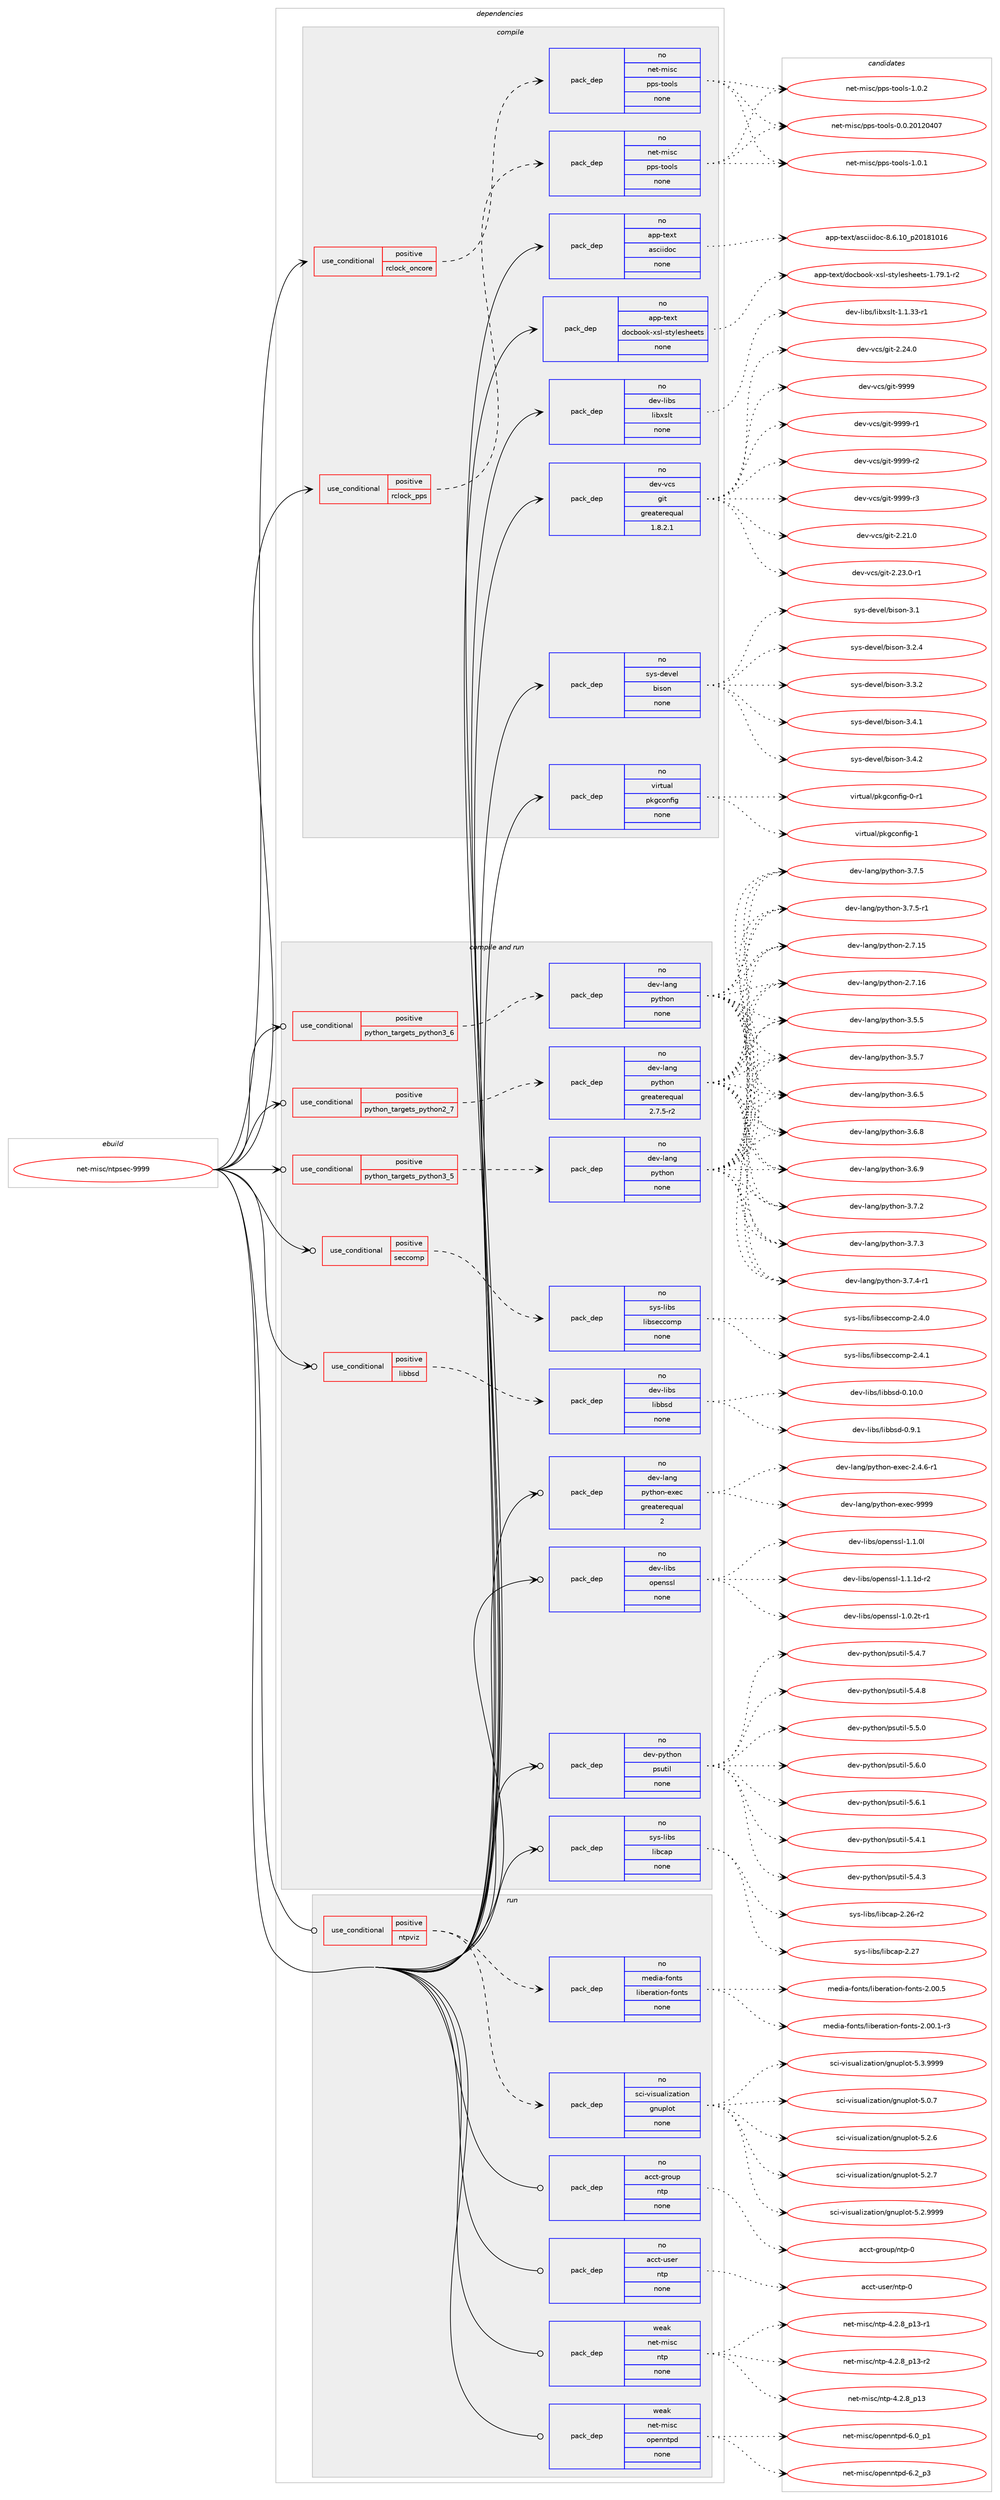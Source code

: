 digraph prolog {

# *************
# Graph options
# *************

newrank=true;
concentrate=true;
compound=true;
graph [rankdir=LR,fontname=Helvetica,fontsize=10,ranksep=1.5];#, ranksep=2.5, nodesep=0.2];
edge  [arrowhead=vee];
node  [fontname=Helvetica,fontsize=10];

# **********
# The ebuild
# **********

subgraph cluster_leftcol {
color=gray;
rank=same;
label=<<i>ebuild</i>>;
id [label="net-misc/ntpsec-9999", color=red, width=4, href="../net-misc/ntpsec-9999.svg"];
}

# ****************
# The dependencies
# ****************

subgraph cluster_midcol {
color=gray;
label=<<i>dependencies</i>>;
subgraph cluster_compile {
fillcolor="#eeeeee";
style=filled;
label=<<i>compile</i>>;
subgraph cond203684 {
dependency835239 [label=<<TABLE BORDER="0" CELLBORDER="1" CELLSPACING="0" CELLPADDING="4"><TR><TD ROWSPAN="3" CELLPADDING="10">use_conditional</TD></TR><TR><TD>positive</TD></TR><TR><TD>rclock_oncore</TD></TR></TABLE>>, shape=none, color=red];
subgraph pack616891 {
dependency835240 [label=<<TABLE BORDER="0" CELLBORDER="1" CELLSPACING="0" CELLPADDING="4" WIDTH="220"><TR><TD ROWSPAN="6" CELLPADDING="30">pack_dep</TD></TR><TR><TD WIDTH="110">no</TD></TR><TR><TD>net-misc</TD></TR><TR><TD>pps-tools</TD></TR><TR><TD>none</TD></TR><TR><TD></TD></TR></TABLE>>, shape=none, color=blue];
}
dependency835239:e -> dependency835240:w [weight=20,style="dashed",arrowhead="vee"];
}
id:e -> dependency835239:w [weight=20,style="solid",arrowhead="vee"];
subgraph cond203685 {
dependency835241 [label=<<TABLE BORDER="0" CELLBORDER="1" CELLSPACING="0" CELLPADDING="4"><TR><TD ROWSPAN="3" CELLPADDING="10">use_conditional</TD></TR><TR><TD>positive</TD></TR><TR><TD>rclock_pps</TD></TR></TABLE>>, shape=none, color=red];
subgraph pack616892 {
dependency835242 [label=<<TABLE BORDER="0" CELLBORDER="1" CELLSPACING="0" CELLPADDING="4" WIDTH="220"><TR><TD ROWSPAN="6" CELLPADDING="30">pack_dep</TD></TR><TR><TD WIDTH="110">no</TD></TR><TR><TD>net-misc</TD></TR><TR><TD>pps-tools</TD></TR><TR><TD>none</TD></TR><TR><TD></TD></TR></TABLE>>, shape=none, color=blue];
}
dependency835241:e -> dependency835242:w [weight=20,style="dashed",arrowhead="vee"];
}
id:e -> dependency835241:w [weight=20,style="solid",arrowhead="vee"];
subgraph pack616893 {
dependency835243 [label=<<TABLE BORDER="0" CELLBORDER="1" CELLSPACING="0" CELLPADDING="4" WIDTH="220"><TR><TD ROWSPAN="6" CELLPADDING="30">pack_dep</TD></TR><TR><TD WIDTH="110">no</TD></TR><TR><TD>app-text</TD></TR><TR><TD>asciidoc</TD></TR><TR><TD>none</TD></TR><TR><TD></TD></TR></TABLE>>, shape=none, color=blue];
}
id:e -> dependency835243:w [weight=20,style="solid",arrowhead="vee"];
subgraph pack616894 {
dependency835244 [label=<<TABLE BORDER="0" CELLBORDER="1" CELLSPACING="0" CELLPADDING="4" WIDTH="220"><TR><TD ROWSPAN="6" CELLPADDING="30">pack_dep</TD></TR><TR><TD WIDTH="110">no</TD></TR><TR><TD>app-text</TD></TR><TR><TD>docbook-xsl-stylesheets</TD></TR><TR><TD>none</TD></TR><TR><TD></TD></TR></TABLE>>, shape=none, color=blue];
}
id:e -> dependency835244:w [weight=20,style="solid",arrowhead="vee"];
subgraph pack616895 {
dependency835245 [label=<<TABLE BORDER="0" CELLBORDER="1" CELLSPACING="0" CELLPADDING="4" WIDTH="220"><TR><TD ROWSPAN="6" CELLPADDING="30">pack_dep</TD></TR><TR><TD WIDTH="110">no</TD></TR><TR><TD>dev-libs</TD></TR><TR><TD>libxslt</TD></TR><TR><TD>none</TD></TR><TR><TD></TD></TR></TABLE>>, shape=none, color=blue];
}
id:e -> dependency835245:w [weight=20,style="solid",arrowhead="vee"];
subgraph pack616896 {
dependency835246 [label=<<TABLE BORDER="0" CELLBORDER="1" CELLSPACING="0" CELLPADDING="4" WIDTH="220"><TR><TD ROWSPAN="6" CELLPADDING="30">pack_dep</TD></TR><TR><TD WIDTH="110">no</TD></TR><TR><TD>dev-vcs</TD></TR><TR><TD>git</TD></TR><TR><TD>greaterequal</TD></TR><TR><TD>1.8.2.1</TD></TR></TABLE>>, shape=none, color=blue];
}
id:e -> dependency835246:w [weight=20,style="solid",arrowhead="vee"];
subgraph pack616897 {
dependency835247 [label=<<TABLE BORDER="0" CELLBORDER="1" CELLSPACING="0" CELLPADDING="4" WIDTH="220"><TR><TD ROWSPAN="6" CELLPADDING="30">pack_dep</TD></TR><TR><TD WIDTH="110">no</TD></TR><TR><TD>sys-devel</TD></TR><TR><TD>bison</TD></TR><TR><TD>none</TD></TR><TR><TD></TD></TR></TABLE>>, shape=none, color=blue];
}
id:e -> dependency835247:w [weight=20,style="solid",arrowhead="vee"];
subgraph pack616898 {
dependency835248 [label=<<TABLE BORDER="0" CELLBORDER="1" CELLSPACING="0" CELLPADDING="4" WIDTH="220"><TR><TD ROWSPAN="6" CELLPADDING="30">pack_dep</TD></TR><TR><TD WIDTH="110">no</TD></TR><TR><TD>virtual</TD></TR><TR><TD>pkgconfig</TD></TR><TR><TD>none</TD></TR><TR><TD></TD></TR></TABLE>>, shape=none, color=blue];
}
id:e -> dependency835248:w [weight=20,style="solid",arrowhead="vee"];
}
subgraph cluster_compileandrun {
fillcolor="#eeeeee";
style=filled;
label=<<i>compile and run</i>>;
subgraph cond203686 {
dependency835249 [label=<<TABLE BORDER="0" CELLBORDER="1" CELLSPACING="0" CELLPADDING="4"><TR><TD ROWSPAN="3" CELLPADDING="10">use_conditional</TD></TR><TR><TD>positive</TD></TR><TR><TD>libbsd</TD></TR></TABLE>>, shape=none, color=red];
subgraph pack616899 {
dependency835250 [label=<<TABLE BORDER="0" CELLBORDER="1" CELLSPACING="0" CELLPADDING="4" WIDTH="220"><TR><TD ROWSPAN="6" CELLPADDING="30">pack_dep</TD></TR><TR><TD WIDTH="110">no</TD></TR><TR><TD>dev-libs</TD></TR><TR><TD>libbsd</TD></TR><TR><TD>none</TD></TR><TR><TD></TD></TR></TABLE>>, shape=none, color=blue];
}
dependency835249:e -> dependency835250:w [weight=20,style="dashed",arrowhead="vee"];
}
id:e -> dependency835249:w [weight=20,style="solid",arrowhead="odotvee"];
subgraph cond203687 {
dependency835251 [label=<<TABLE BORDER="0" CELLBORDER="1" CELLSPACING="0" CELLPADDING="4"><TR><TD ROWSPAN="3" CELLPADDING="10">use_conditional</TD></TR><TR><TD>positive</TD></TR><TR><TD>python_targets_python2_7</TD></TR></TABLE>>, shape=none, color=red];
subgraph pack616900 {
dependency835252 [label=<<TABLE BORDER="0" CELLBORDER="1" CELLSPACING="0" CELLPADDING="4" WIDTH="220"><TR><TD ROWSPAN="6" CELLPADDING="30">pack_dep</TD></TR><TR><TD WIDTH="110">no</TD></TR><TR><TD>dev-lang</TD></TR><TR><TD>python</TD></TR><TR><TD>greaterequal</TD></TR><TR><TD>2.7.5-r2</TD></TR></TABLE>>, shape=none, color=blue];
}
dependency835251:e -> dependency835252:w [weight=20,style="dashed",arrowhead="vee"];
}
id:e -> dependency835251:w [weight=20,style="solid",arrowhead="odotvee"];
subgraph cond203688 {
dependency835253 [label=<<TABLE BORDER="0" CELLBORDER="1" CELLSPACING="0" CELLPADDING="4"><TR><TD ROWSPAN="3" CELLPADDING="10">use_conditional</TD></TR><TR><TD>positive</TD></TR><TR><TD>python_targets_python3_5</TD></TR></TABLE>>, shape=none, color=red];
subgraph pack616901 {
dependency835254 [label=<<TABLE BORDER="0" CELLBORDER="1" CELLSPACING="0" CELLPADDING="4" WIDTH="220"><TR><TD ROWSPAN="6" CELLPADDING="30">pack_dep</TD></TR><TR><TD WIDTH="110">no</TD></TR><TR><TD>dev-lang</TD></TR><TR><TD>python</TD></TR><TR><TD>none</TD></TR><TR><TD></TD></TR></TABLE>>, shape=none, color=blue];
}
dependency835253:e -> dependency835254:w [weight=20,style="dashed",arrowhead="vee"];
}
id:e -> dependency835253:w [weight=20,style="solid",arrowhead="odotvee"];
subgraph cond203689 {
dependency835255 [label=<<TABLE BORDER="0" CELLBORDER="1" CELLSPACING="0" CELLPADDING="4"><TR><TD ROWSPAN="3" CELLPADDING="10">use_conditional</TD></TR><TR><TD>positive</TD></TR><TR><TD>python_targets_python3_6</TD></TR></TABLE>>, shape=none, color=red];
subgraph pack616902 {
dependency835256 [label=<<TABLE BORDER="0" CELLBORDER="1" CELLSPACING="0" CELLPADDING="4" WIDTH="220"><TR><TD ROWSPAN="6" CELLPADDING="30">pack_dep</TD></TR><TR><TD WIDTH="110">no</TD></TR><TR><TD>dev-lang</TD></TR><TR><TD>python</TD></TR><TR><TD>none</TD></TR><TR><TD></TD></TR></TABLE>>, shape=none, color=blue];
}
dependency835255:e -> dependency835256:w [weight=20,style="dashed",arrowhead="vee"];
}
id:e -> dependency835255:w [weight=20,style="solid",arrowhead="odotvee"];
subgraph cond203690 {
dependency835257 [label=<<TABLE BORDER="0" CELLBORDER="1" CELLSPACING="0" CELLPADDING="4"><TR><TD ROWSPAN="3" CELLPADDING="10">use_conditional</TD></TR><TR><TD>positive</TD></TR><TR><TD>seccomp</TD></TR></TABLE>>, shape=none, color=red];
subgraph pack616903 {
dependency835258 [label=<<TABLE BORDER="0" CELLBORDER="1" CELLSPACING="0" CELLPADDING="4" WIDTH="220"><TR><TD ROWSPAN="6" CELLPADDING="30">pack_dep</TD></TR><TR><TD WIDTH="110">no</TD></TR><TR><TD>sys-libs</TD></TR><TR><TD>libseccomp</TD></TR><TR><TD>none</TD></TR><TR><TD></TD></TR></TABLE>>, shape=none, color=blue];
}
dependency835257:e -> dependency835258:w [weight=20,style="dashed",arrowhead="vee"];
}
id:e -> dependency835257:w [weight=20,style="solid",arrowhead="odotvee"];
subgraph pack616904 {
dependency835259 [label=<<TABLE BORDER="0" CELLBORDER="1" CELLSPACING="0" CELLPADDING="4" WIDTH="220"><TR><TD ROWSPAN="6" CELLPADDING="30">pack_dep</TD></TR><TR><TD WIDTH="110">no</TD></TR><TR><TD>dev-lang</TD></TR><TR><TD>python-exec</TD></TR><TR><TD>greaterequal</TD></TR><TR><TD>2</TD></TR></TABLE>>, shape=none, color=blue];
}
id:e -> dependency835259:w [weight=20,style="solid",arrowhead="odotvee"];
subgraph pack616905 {
dependency835260 [label=<<TABLE BORDER="0" CELLBORDER="1" CELLSPACING="0" CELLPADDING="4" WIDTH="220"><TR><TD ROWSPAN="6" CELLPADDING="30">pack_dep</TD></TR><TR><TD WIDTH="110">no</TD></TR><TR><TD>dev-libs</TD></TR><TR><TD>openssl</TD></TR><TR><TD>none</TD></TR><TR><TD></TD></TR></TABLE>>, shape=none, color=blue];
}
id:e -> dependency835260:w [weight=20,style="solid",arrowhead="odotvee"];
subgraph pack616906 {
dependency835261 [label=<<TABLE BORDER="0" CELLBORDER="1" CELLSPACING="0" CELLPADDING="4" WIDTH="220"><TR><TD ROWSPAN="6" CELLPADDING="30">pack_dep</TD></TR><TR><TD WIDTH="110">no</TD></TR><TR><TD>dev-python</TD></TR><TR><TD>psutil</TD></TR><TR><TD>none</TD></TR><TR><TD></TD></TR></TABLE>>, shape=none, color=blue];
}
id:e -> dependency835261:w [weight=20,style="solid",arrowhead="odotvee"];
subgraph pack616907 {
dependency835262 [label=<<TABLE BORDER="0" CELLBORDER="1" CELLSPACING="0" CELLPADDING="4" WIDTH="220"><TR><TD ROWSPAN="6" CELLPADDING="30">pack_dep</TD></TR><TR><TD WIDTH="110">no</TD></TR><TR><TD>sys-libs</TD></TR><TR><TD>libcap</TD></TR><TR><TD>none</TD></TR><TR><TD></TD></TR></TABLE>>, shape=none, color=blue];
}
id:e -> dependency835262:w [weight=20,style="solid",arrowhead="odotvee"];
}
subgraph cluster_run {
fillcolor="#eeeeee";
style=filled;
label=<<i>run</i>>;
subgraph cond203691 {
dependency835263 [label=<<TABLE BORDER="0" CELLBORDER="1" CELLSPACING="0" CELLPADDING="4"><TR><TD ROWSPAN="3" CELLPADDING="10">use_conditional</TD></TR><TR><TD>positive</TD></TR><TR><TD>ntpviz</TD></TR></TABLE>>, shape=none, color=red];
subgraph pack616908 {
dependency835264 [label=<<TABLE BORDER="0" CELLBORDER="1" CELLSPACING="0" CELLPADDING="4" WIDTH="220"><TR><TD ROWSPAN="6" CELLPADDING="30">pack_dep</TD></TR><TR><TD WIDTH="110">no</TD></TR><TR><TD>sci-visualization</TD></TR><TR><TD>gnuplot</TD></TR><TR><TD>none</TD></TR><TR><TD></TD></TR></TABLE>>, shape=none, color=blue];
}
dependency835263:e -> dependency835264:w [weight=20,style="dashed",arrowhead="vee"];
subgraph pack616909 {
dependency835265 [label=<<TABLE BORDER="0" CELLBORDER="1" CELLSPACING="0" CELLPADDING="4" WIDTH="220"><TR><TD ROWSPAN="6" CELLPADDING="30">pack_dep</TD></TR><TR><TD WIDTH="110">no</TD></TR><TR><TD>media-fonts</TD></TR><TR><TD>liberation-fonts</TD></TR><TR><TD>none</TD></TR><TR><TD></TD></TR></TABLE>>, shape=none, color=blue];
}
dependency835263:e -> dependency835265:w [weight=20,style="dashed",arrowhead="vee"];
}
id:e -> dependency835263:w [weight=20,style="solid",arrowhead="odot"];
subgraph pack616910 {
dependency835266 [label=<<TABLE BORDER="0" CELLBORDER="1" CELLSPACING="0" CELLPADDING="4" WIDTH="220"><TR><TD ROWSPAN="6" CELLPADDING="30">pack_dep</TD></TR><TR><TD WIDTH="110">no</TD></TR><TR><TD>acct-group</TD></TR><TR><TD>ntp</TD></TR><TR><TD>none</TD></TR><TR><TD></TD></TR></TABLE>>, shape=none, color=blue];
}
id:e -> dependency835266:w [weight=20,style="solid",arrowhead="odot"];
subgraph pack616911 {
dependency835267 [label=<<TABLE BORDER="0" CELLBORDER="1" CELLSPACING="0" CELLPADDING="4" WIDTH="220"><TR><TD ROWSPAN="6" CELLPADDING="30">pack_dep</TD></TR><TR><TD WIDTH="110">no</TD></TR><TR><TD>acct-user</TD></TR><TR><TD>ntp</TD></TR><TR><TD>none</TD></TR><TR><TD></TD></TR></TABLE>>, shape=none, color=blue];
}
id:e -> dependency835267:w [weight=20,style="solid",arrowhead="odot"];
subgraph pack616912 {
dependency835268 [label=<<TABLE BORDER="0" CELLBORDER="1" CELLSPACING="0" CELLPADDING="4" WIDTH="220"><TR><TD ROWSPAN="6" CELLPADDING="30">pack_dep</TD></TR><TR><TD WIDTH="110">weak</TD></TR><TR><TD>net-misc</TD></TR><TR><TD>ntp</TD></TR><TR><TD>none</TD></TR><TR><TD></TD></TR></TABLE>>, shape=none, color=blue];
}
id:e -> dependency835268:w [weight=20,style="solid",arrowhead="odot"];
subgraph pack616913 {
dependency835269 [label=<<TABLE BORDER="0" CELLBORDER="1" CELLSPACING="0" CELLPADDING="4" WIDTH="220"><TR><TD ROWSPAN="6" CELLPADDING="30">pack_dep</TD></TR><TR><TD WIDTH="110">weak</TD></TR><TR><TD>net-misc</TD></TR><TR><TD>openntpd</TD></TR><TR><TD>none</TD></TR><TR><TD></TD></TR></TABLE>>, shape=none, color=blue];
}
id:e -> dependency835269:w [weight=20,style="solid",arrowhead="odot"];
}
}

# **************
# The candidates
# **************

subgraph cluster_choices {
rank=same;
color=gray;
label=<<i>candidates</i>>;

subgraph choice616891 {
color=black;
nodesep=1;
choice1101011164510910511599471121121154511611111110811545484648465048495048524855 [label="net-misc/pps-tools-0.0.20120407", color=red, width=4,href="../net-misc/pps-tools-0.0.20120407.svg"];
choice11010111645109105115994711211211545116111111108115454946484649 [label="net-misc/pps-tools-1.0.1", color=red, width=4,href="../net-misc/pps-tools-1.0.1.svg"];
choice11010111645109105115994711211211545116111111108115454946484650 [label="net-misc/pps-tools-1.0.2", color=red, width=4,href="../net-misc/pps-tools-1.0.2.svg"];
dependency835240:e -> choice1101011164510910511599471121121154511611111110811545484648465048495048524855:w [style=dotted,weight="100"];
dependency835240:e -> choice11010111645109105115994711211211545116111111108115454946484649:w [style=dotted,weight="100"];
dependency835240:e -> choice11010111645109105115994711211211545116111111108115454946484650:w [style=dotted,weight="100"];
}
subgraph choice616892 {
color=black;
nodesep=1;
choice1101011164510910511599471121121154511611111110811545484648465048495048524855 [label="net-misc/pps-tools-0.0.20120407", color=red, width=4,href="../net-misc/pps-tools-0.0.20120407.svg"];
choice11010111645109105115994711211211545116111111108115454946484649 [label="net-misc/pps-tools-1.0.1", color=red, width=4,href="../net-misc/pps-tools-1.0.1.svg"];
choice11010111645109105115994711211211545116111111108115454946484650 [label="net-misc/pps-tools-1.0.2", color=red, width=4,href="../net-misc/pps-tools-1.0.2.svg"];
dependency835242:e -> choice1101011164510910511599471121121154511611111110811545484648465048495048524855:w [style=dotted,weight="100"];
dependency835242:e -> choice11010111645109105115994711211211545116111111108115454946484649:w [style=dotted,weight="100"];
dependency835242:e -> choice11010111645109105115994711211211545116111111108115454946484650:w [style=dotted,weight="100"];
}
subgraph choice616893 {
color=black;
nodesep=1;
choice97112112451161011201164797115991051051001119945564654464948951125048495649484954 [label="app-text/asciidoc-8.6.10_p20181016", color=red, width=4,href="../app-text/asciidoc-8.6.10_p20181016.svg"];
dependency835243:e -> choice97112112451161011201164797115991051051001119945564654464948951125048495649484954:w [style=dotted,weight="100"];
}
subgraph choice616894 {
color=black;
nodesep=1;
choice97112112451161011201164710011199981111111074512011510845115116121108101115104101101116115454946555746494511450 [label="app-text/docbook-xsl-stylesheets-1.79.1-r2", color=red, width=4,href="../app-text/docbook-xsl-stylesheets-1.79.1-r2.svg"];
dependency835244:e -> choice97112112451161011201164710011199981111111074512011510845115116121108101115104101101116115454946555746494511450:w [style=dotted,weight="100"];
}
subgraph choice616895 {
color=black;
nodesep=1;
choice10010111845108105981154710810598120115108116454946494651514511449 [label="dev-libs/libxslt-1.1.33-r1", color=red, width=4,href="../dev-libs/libxslt-1.1.33-r1.svg"];
dependency835245:e -> choice10010111845108105981154710810598120115108116454946494651514511449:w [style=dotted,weight="100"];
}
subgraph choice616896 {
color=black;
nodesep=1;
choice10010111845118991154710310511645504650494648 [label="dev-vcs/git-2.21.0", color=red, width=4,href="../dev-vcs/git-2.21.0.svg"];
choice100101118451189911547103105116455046505146484511449 [label="dev-vcs/git-2.23.0-r1", color=red, width=4,href="../dev-vcs/git-2.23.0-r1.svg"];
choice10010111845118991154710310511645504650524648 [label="dev-vcs/git-2.24.0", color=red, width=4,href="../dev-vcs/git-2.24.0.svg"];
choice1001011184511899115471031051164557575757 [label="dev-vcs/git-9999", color=red, width=4,href="../dev-vcs/git-9999.svg"];
choice10010111845118991154710310511645575757574511449 [label="dev-vcs/git-9999-r1", color=red, width=4,href="../dev-vcs/git-9999-r1.svg"];
choice10010111845118991154710310511645575757574511450 [label="dev-vcs/git-9999-r2", color=red, width=4,href="../dev-vcs/git-9999-r2.svg"];
choice10010111845118991154710310511645575757574511451 [label="dev-vcs/git-9999-r3", color=red, width=4,href="../dev-vcs/git-9999-r3.svg"];
dependency835246:e -> choice10010111845118991154710310511645504650494648:w [style=dotted,weight="100"];
dependency835246:e -> choice100101118451189911547103105116455046505146484511449:w [style=dotted,weight="100"];
dependency835246:e -> choice10010111845118991154710310511645504650524648:w [style=dotted,weight="100"];
dependency835246:e -> choice1001011184511899115471031051164557575757:w [style=dotted,weight="100"];
dependency835246:e -> choice10010111845118991154710310511645575757574511449:w [style=dotted,weight="100"];
dependency835246:e -> choice10010111845118991154710310511645575757574511450:w [style=dotted,weight="100"];
dependency835246:e -> choice10010111845118991154710310511645575757574511451:w [style=dotted,weight="100"];
}
subgraph choice616897 {
color=black;
nodesep=1;
choice11512111545100101118101108479810511511111045514649 [label="sys-devel/bison-3.1", color=red, width=4,href="../sys-devel/bison-3.1.svg"];
choice115121115451001011181011084798105115111110455146504652 [label="sys-devel/bison-3.2.4", color=red, width=4,href="../sys-devel/bison-3.2.4.svg"];
choice115121115451001011181011084798105115111110455146514650 [label="sys-devel/bison-3.3.2", color=red, width=4,href="../sys-devel/bison-3.3.2.svg"];
choice115121115451001011181011084798105115111110455146524649 [label="sys-devel/bison-3.4.1", color=red, width=4,href="../sys-devel/bison-3.4.1.svg"];
choice115121115451001011181011084798105115111110455146524650 [label="sys-devel/bison-3.4.2", color=red, width=4,href="../sys-devel/bison-3.4.2.svg"];
dependency835247:e -> choice11512111545100101118101108479810511511111045514649:w [style=dotted,weight="100"];
dependency835247:e -> choice115121115451001011181011084798105115111110455146504652:w [style=dotted,weight="100"];
dependency835247:e -> choice115121115451001011181011084798105115111110455146514650:w [style=dotted,weight="100"];
dependency835247:e -> choice115121115451001011181011084798105115111110455146524649:w [style=dotted,weight="100"];
dependency835247:e -> choice115121115451001011181011084798105115111110455146524650:w [style=dotted,weight="100"];
}
subgraph choice616898 {
color=black;
nodesep=1;
choice11810511411611797108471121071039911111010210510345484511449 [label="virtual/pkgconfig-0-r1", color=red, width=4,href="../virtual/pkgconfig-0-r1.svg"];
choice1181051141161179710847112107103991111101021051034549 [label="virtual/pkgconfig-1", color=red, width=4,href="../virtual/pkgconfig-1.svg"];
dependency835248:e -> choice11810511411611797108471121071039911111010210510345484511449:w [style=dotted,weight="100"];
dependency835248:e -> choice1181051141161179710847112107103991111101021051034549:w [style=dotted,weight="100"];
}
subgraph choice616899 {
color=black;
nodesep=1;
choice100101118451081059811547108105989811510045484649484648 [label="dev-libs/libbsd-0.10.0", color=red, width=4,href="../dev-libs/libbsd-0.10.0.svg"];
choice1001011184510810598115471081059898115100454846574649 [label="dev-libs/libbsd-0.9.1", color=red, width=4,href="../dev-libs/libbsd-0.9.1.svg"];
dependency835250:e -> choice100101118451081059811547108105989811510045484649484648:w [style=dotted,weight="100"];
dependency835250:e -> choice1001011184510810598115471081059898115100454846574649:w [style=dotted,weight="100"];
}
subgraph choice616900 {
color=black;
nodesep=1;
choice10010111845108971101034711212111610411111045504655464953 [label="dev-lang/python-2.7.15", color=red, width=4,href="../dev-lang/python-2.7.15.svg"];
choice10010111845108971101034711212111610411111045504655464954 [label="dev-lang/python-2.7.16", color=red, width=4,href="../dev-lang/python-2.7.16.svg"];
choice100101118451089711010347112121116104111110455146534653 [label="dev-lang/python-3.5.5", color=red, width=4,href="../dev-lang/python-3.5.5.svg"];
choice100101118451089711010347112121116104111110455146534655 [label="dev-lang/python-3.5.7", color=red, width=4,href="../dev-lang/python-3.5.7.svg"];
choice100101118451089711010347112121116104111110455146544653 [label="dev-lang/python-3.6.5", color=red, width=4,href="../dev-lang/python-3.6.5.svg"];
choice100101118451089711010347112121116104111110455146544656 [label="dev-lang/python-3.6.8", color=red, width=4,href="../dev-lang/python-3.6.8.svg"];
choice100101118451089711010347112121116104111110455146544657 [label="dev-lang/python-3.6.9", color=red, width=4,href="../dev-lang/python-3.6.9.svg"];
choice100101118451089711010347112121116104111110455146554650 [label="dev-lang/python-3.7.2", color=red, width=4,href="../dev-lang/python-3.7.2.svg"];
choice100101118451089711010347112121116104111110455146554651 [label="dev-lang/python-3.7.3", color=red, width=4,href="../dev-lang/python-3.7.3.svg"];
choice1001011184510897110103471121211161041111104551465546524511449 [label="dev-lang/python-3.7.4-r1", color=red, width=4,href="../dev-lang/python-3.7.4-r1.svg"];
choice100101118451089711010347112121116104111110455146554653 [label="dev-lang/python-3.7.5", color=red, width=4,href="../dev-lang/python-3.7.5.svg"];
choice1001011184510897110103471121211161041111104551465546534511449 [label="dev-lang/python-3.7.5-r1", color=red, width=4,href="../dev-lang/python-3.7.5-r1.svg"];
dependency835252:e -> choice10010111845108971101034711212111610411111045504655464953:w [style=dotted,weight="100"];
dependency835252:e -> choice10010111845108971101034711212111610411111045504655464954:w [style=dotted,weight="100"];
dependency835252:e -> choice100101118451089711010347112121116104111110455146534653:w [style=dotted,weight="100"];
dependency835252:e -> choice100101118451089711010347112121116104111110455146534655:w [style=dotted,weight="100"];
dependency835252:e -> choice100101118451089711010347112121116104111110455146544653:w [style=dotted,weight="100"];
dependency835252:e -> choice100101118451089711010347112121116104111110455146544656:w [style=dotted,weight="100"];
dependency835252:e -> choice100101118451089711010347112121116104111110455146544657:w [style=dotted,weight="100"];
dependency835252:e -> choice100101118451089711010347112121116104111110455146554650:w [style=dotted,weight="100"];
dependency835252:e -> choice100101118451089711010347112121116104111110455146554651:w [style=dotted,weight="100"];
dependency835252:e -> choice1001011184510897110103471121211161041111104551465546524511449:w [style=dotted,weight="100"];
dependency835252:e -> choice100101118451089711010347112121116104111110455146554653:w [style=dotted,weight="100"];
dependency835252:e -> choice1001011184510897110103471121211161041111104551465546534511449:w [style=dotted,weight="100"];
}
subgraph choice616901 {
color=black;
nodesep=1;
choice10010111845108971101034711212111610411111045504655464953 [label="dev-lang/python-2.7.15", color=red, width=4,href="../dev-lang/python-2.7.15.svg"];
choice10010111845108971101034711212111610411111045504655464954 [label="dev-lang/python-2.7.16", color=red, width=4,href="../dev-lang/python-2.7.16.svg"];
choice100101118451089711010347112121116104111110455146534653 [label="dev-lang/python-3.5.5", color=red, width=4,href="../dev-lang/python-3.5.5.svg"];
choice100101118451089711010347112121116104111110455146534655 [label="dev-lang/python-3.5.7", color=red, width=4,href="../dev-lang/python-3.5.7.svg"];
choice100101118451089711010347112121116104111110455146544653 [label="dev-lang/python-3.6.5", color=red, width=4,href="../dev-lang/python-3.6.5.svg"];
choice100101118451089711010347112121116104111110455146544656 [label="dev-lang/python-3.6.8", color=red, width=4,href="../dev-lang/python-3.6.8.svg"];
choice100101118451089711010347112121116104111110455146544657 [label="dev-lang/python-3.6.9", color=red, width=4,href="../dev-lang/python-3.6.9.svg"];
choice100101118451089711010347112121116104111110455146554650 [label="dev-lang/python-3.7.2", color=red, width=4,href="../dev-lang/python-3.7.2.svg"];
choice100101118451089711010347112121116104111110455146554651 [label="dev-lang/python-3.7.3", color=red, width=4,href="../dev-lang/python-3.7.3.svg"];
choice1001011184510897110103471121211161041111104551465546524511449 [label="dev-lang/python-3.7.4-r1", color=red, width=4,href="../dev-lang/python-3.7.4-r1.svg"];
choice100101118451089711010347112121116104111110455146554653 [label="dev-lang/python-3.7.5", color=red, width=4,href="../dev-lang/python-3.7.5.svg"];
choice1001011184510897110103471121211161041111104551465546534511449 [label="dev-lang/python-3.7.5-r1", color=red, width=4,href="../dev-lang/python-3.7.5-r1.svg"];
dependency835254:e -> choice10010111845108971101034711212111610411111045504655464953:w [style=dotted,weight="100"];
dependency835254:e -> choice10010111845108971101034711212111610411111045504655464954:w [style=dotted,weight="100"];
dependency835254:e -> choice100101118451089711010347112121116104111110455146534653:w [style=dotted,weight="100"];
dependency835254:e -> choice100101118451089711010347112121116104111110455146534655:w [style=dotted,weight="100"];
dependency835254:e -> choice100101118451089711010347112121116104111110455146544653:w [style=dotted,weight="100"];
dependency835254:e -> choice100101118451089711010347112121116104111110455146544656:w [style=dotted,weight="100"];
dependency835254:e -> choice100101118451089711010347112121116104111110455146544657:w [style=dotted,weight="100"];
dependency835254:e -> choice100101118451089711010347112121116104111110455146554650:w [style=dotted,weight="100"];
dependency835254:e -> choice100101118451089711010347112121116104111110455146554651:w [style=dotted,weight="100"];
dependency835254:e -> choice1001011184510897110103471121211161041111104551465546524511449:w [style=dotted,weight="100"];
dependency835254:e -> choice100101118451089711010347112121116104111110455146554653:w [style=dotted,weight="100"];
dependency835254:e -> choice1001011184510897110103471121211161041111104551465546534511449:w [style=dotted,weight="100"];
}
subgraph choice616902 {
color=black;
nodesep=1;
choice10010111845108971101034711212111610411111045504655464953 [label="dev-lang/python-2.7.15", color=red, width=4,href="../dev-lang/python-2.7.15.svg"];
choice10010111845108971101034711212111610411111045504655464954 [label="dev-lang/python-2.7.16", color=red, width=4,href="../dev-lang/python-2.7.16.svg"];
choice100101118451089711010347112121116104111110455146534653 [label="dev-lang/python-3.5.5", color=red, width=4,href="../dev-lang/python-3.5.5.svg"];
choice100101118451089711010347112121116104111110455146534655 [label="dev-lang/python-3.5.7", color=red, width=4,href="../dev-lang/python-3.5.7.svg"];
choice100101118451089711010347112121116104111110455146544653 [label="dev-lang/python-3.6.5", color=red, width=4,href="../dev-lang/python-3.6.5.svg"];
choice100101118451089711010347112121116104111110455146544656 [label="dev-lang/python-3.6.8", color=red, width=4,href="../dev-lang/python-3.6.8.svg"];
choice100101118451089711010347112121116104111110455146544657 [label="dev-lang/python-3.6.9", color=red, width=4,href="../dev-lang/python-3.6.9.svg"];
choice100101118451089711010347112121116104111110455146554650 [label="dev-lang/python-3.7.2", color=red, width=4,href="../dev-lang/python-3.7.2.svg"];
choice100101118451089711010347112121116104111110455146554651 [label="dev-lang/python-3.7.3", color=red, width=4,href="../dev-lang/python-3.7.3.svg"];
choice1001011184510897110103471121211161041111104551465546524511449 [label="dev-lang/python-3.7.4-r1", color=red, width=4,href="../dev-lang/python-3.7.4-r1.svg"];
choice100101118451089711010347112121116104111110455146554653 [label="dev-lang/python-3.7.5", color=red, width=4,href="../dev-lang/python-3.7.5.svg"];
choice1001011184510897110103471121211161041111104551465546534511449 [label="dev-lang/python-3.7.5-r1", color=red, width=4,href="../dev-lang/python-3.7.5-r1.svg"];
dependency835256:e -> choice10010111845108971101034711212111610411111045504655464953:w [style=dotted,weight="100"];
dependency835256:e -> choice10010111845108971101034711212111610411111045504655464954:w [style=dotted,weight="100"];
dependency835256:e -> choice100101118451089711010347112121116104111110455146534653:w [style=dotted,weight="100"];
dependency835256:e -> choice100101118451089711010347112121116104111110455146534655:w [style=dotted,weight="100"];
dependency835256:e -> choice100101118451089711010347112121116104111110455146544653:w [style=dotted,weight="100"];
dependency835256:e -> choice100101118451089711010347112121116104111110455146544656:w [style=dotted,weight="100"];
dependency835256:e -> choice100101118451089711010347112121116104111110455146544657:w [style=dotted,weight="100"];
dependency835256:e -> choice100101118451089711010347112121116104111110455146554650:w [style=dotted,weight="100"];
dependency835256:e -> choice100101118451089711010347112121116104111110455146554651:w [style=dotted,weight="100"];
dependency835256:e -> choice1001011184510897110103471121211161041111104551465546524511449:w [style=dotted,weight="100"];
dependency835256:e -> choice100101118451089711010347112121116104111110455146554653:w [style=dotted,weight="100"];
dependency835256:e -> choice1001011184510897110103471121211161041111104551465546534511449:w [style=dotted,weight="100"];
}
subgraph choice616903 {
color=black;
nodesep=1;
choice115121115451081059811547108105981151019999111109112455046524648 [label="sys-libs/libseccomp-2.4.0", color=red, width=4,href="../sys-libs/libseccomp-2.4.0.svg"];
choice115121115451081059811547108105981151019999111109112455046524649 [label="sys-libs/libseccomp-2.4.1", color=red, width=4,href="../sys-libs/libseccomp-2.4.1.svg"];
dependency835258:e -> choice115121115451081059811547108105981151019999111109112455046524648:w [style=dotted,weight="100"];
dependency835258:e -> choice115121115451081059811547108105981151019999111109112455046524649:w [style=dotted,weight="100"];
}
subgraph choice616904 {
color=black;
nodesep=1;
choice10010111845108971101034711212111610411111045101120101994550465246544511449 [label="dev-lang/python-exec-2.4.6-r1", color=red, width=4,href="../dev-lang/python-exec-2.4.6-r1.svg"];
choice10010111845108971101034711212111610411111045101120101994557575757 [label="dev-lang/python-exec-9999", color=red, width=4,href="../dev-lang/python-exec-9999.svg"];
dependency835259:e -> choice10010111845108971101034711212111610411111045101120101994550465246544511449:w [style=dotted,weight="100"];
dependency835259:e -> choice10010111845108971101034711212111610411111045101120101994557575757:w [style=dotted,weight="100"];
}
subgraph choice616905 {
color=black;
nodesep=1;
choice1001011184510810598115471111121011101151151084549464846501164511449 [label="dev-libs/openssl-1.0.2t-r1", color=red, width=4,href="../dev-libs/openssl-1.0.2t-r1.svg"];
choice100101118451081059811547111112101110115115108454946494648108 [label="dev-libs/openssl-1.1.0l", color=red, width=4,href="../dev-libs/openssl-1.1.0l.svg"];
choice1001011184510810598115471111121011101151151084549464946491004511450 [label="dev-libs/openssl-1.1.1d-r2", color=red, width=4,href="../dev-libs/openssl-1.1.1d-r2.svg"];
dependency835260:e -> choice1001011184510810598115471111121011101151151084549464846501164511449:w [style=dotted,weight="100"];
dependency835260:e -> choice100101118451081059811547111112101110115115108454946494648108:w [style=dotted,weight="100"];
dependency835260:e -> choice1001011184510810598115471111121011101151151084549464946491004511450:w [style=dotted,weight="100"];
}
subgraph choice616906 {
color=black;
nodesep=1;
choice1001011184511212111610411111047112115117116105108455346524649 [label="dev-python/psutil-5.4.1", color=red, width=4,href="../dev-python/psutil-5.4.1.svg"];
choice1001011184511212111610411111047112115117116105108455346524651 [label="dev-python/psutil-5.4.3", color=red, width=4,href="../dev-python/psutil-5.4.3.svg"];
choice1001011184511212111610411111047112115117116105108455346524655 [label="dev-python/psutil-5.4.7", color=red, width=4,href="../dev-python/psutil-5.4.7.svg"];
choice1001011184511212111610411111047112115117116105108455346524656 [label="dev-python/psutil-5.4.8", color=red, width=4,href="../dev-python/psutil-5.4.8.svg"];
choice1001011184511212111610411111047112115117116105108455346534648 [label="dev-python/psutil-5.5.0", color=red, width=4,href="../dev-python/psutil-5.5.0.svg"];
choice1001011184511212111610411111047112115117116105108455346544648 [label="dev-python/psutil-5.6.0", color=red, width=4,href="../dev-python/psutil-5.6.0.svg"];
choice1001011184511212111610411111047112115117116105108455346544649 [label="dev-python/psutil-5.6.1", color=red, width=4,href="../dev-python/psutil-5.6.1.svg"];
dependency835261:e -> choice1001011184511212111610411111047112115117116105108455346524649:w [style=dotted,weight="100"];
dependency835261:e -> choice1001011184511212111610411111047112115117116105108455346524651:w [style=dotted,weight="100"];
dependency835261:e -> choice1001011184511212111610411111047112115117116105108455346524655:w [style=dotted,weight="100"];
dependency835261:e -> choice1001011184511212111610411111047112115117116105108455346524656:w [style=dotted,weight="100"];
dependency835261:e -> choice1001011184511212111610411111047112115117116105108455346534648:w [style=dotted,weight="100"];
dependency835261:e -> choice1001011184511212111610411111047112115117116105108455346544648:w [style=dotted,weight="100"];
dependency835261:e -> choice1001011184511212111610411111047112115117116105108455346544649:w [style=dotted,weight="100"];
}
subgraph choice616907 {
color=black;
nodesep=1;
choice11512111545108105981154710810598999711245504650544511450 [label="sys-libs/libcap-2.26-r2", color=red, width=4,href="../sys-libs/libcap-2.26-r2.svg"];
choice1151211154510810598115471081059899971124550465055 [label="sys-libs/libcap-2.27", color=red, width=4,href="../sys-libs/libcap-2.27.svg"];
dependency835262:e -> choice11512111545108105981154710810598999711245504650544511450:w [style=dotted,weight="100"];
dependency835262:e -> choice1151211154510810598115471081059899971124550465055:w [style=dotted,weight="100"];
}
subgraph choice616908 {
color=black;
nodesep=1;
choice1159910545118105115117971081051229711610511111047103110117112108111116455346484655 [label="sci-visualization/gnuplot-5.0.7", color=red, width=4,href="../sci-visualization/gnuplot-5.0.7.svg"];
choice1159910545118105115117971081051229711610511111047103110117112108111116455346504654 [label="sci-visualization/gnuplot-5.2.6", color=red, width=4,href="../sci-visualization/gnuplot-5.2.6.svg"];
choice1159910545118105115117971081051229711610511111047103110117112108111116455346504655 [label="sci-visualization/gnuplot-5.2.7", color=red, width=4,href="../sci-visualization/gnuplot-5.2.7.svg"];
choice1159910545118105115117971081051229711610511111047103110117112108111116455346504657575757 [label="sci-visualization/gnuplot-5.2.9999", color=red, width=4,href="../sci-visualization/gnuplot-5.2.9999.svg"];
choice1159910545118105115117971081051229711610511111047103110117112108111116455346514657575757 [label="sci-visualization/gnuplot-5.3.9999", color=red, width=4,href="../sci-visualization/gnuplot-5.3.9999.svg"];
dependency835264:e -> choice1159910545118105115117971081051229711610511111047103110117112108111116455346484655:w [style=dotted,weight="100"];
dependency835264:e -> choice1159910545118105115117971081051229711610511111047103110117112108111116455346504654:w [style=dotted,weight="100"];
dependency835264:e -> choice1159910545118105115117971081051229711610511111047103110117112108111116455346504655:w [style=dotted,weight="100"];
dependency835264:e -> choice1159910545118105115117971081051229711610511111047103110117112108111116455346504657575757:w [style=dotted,weight="100"];
dependency835264:e -> choice1159910545118105115117971081051229711610511111047103110117112108111116455346514657575757:w [style=dotted,weight="100"];
}
subgraph choice616909 {
color=black;
nodesep=1;
choice109101100105974510211111011611547108105981011149711610511111045102111110116115455046484846494511451 [label="media-fonts/liberation-fonts-2.00.1-r3", color=red, width=4,href="../media-fonts/liberation-fonts-2.00.1-r3.svg"];
choice10910110010597451021111101161154710810598101114971161051111104510211111011611545504648484653 [label="media-fonts/liberation-fonts-2.00.5", color=red, width=4,href="../media-fonts/liberation-fonts-2.00.5.svg"];
dependency835265:e -> choice109101100105974510211111011611547108105981011149711610511111045102111110116115455046484846494511451:w [style=dotted,weight="100"];
dependency835265:e -> choice10910110010597451021111101161154710810598101114971161051111104510211111011611545504648484653:w [style=dotted,weight="100"];
}
subgraph choice616910 {
color=black;
nodesep=1;
choice97999911645103114111117112471101161124548 [label="acct-group/ntp-0", color=red, width=4,href="../acct-group/ntp-0.svg"];
dependency835266:e -> choice97999911645103114111117112471101161124548:w [style=dotted,weight="100"];
}
subgraph choice616911 {
color=black;
nodesep=1;
choice97999911645117115101114471101161124548 [label="acct-user/ntp-0", color=red, width=4,href="../acct-user/ntp-0.svg"];
dependency835267:e -> choice97999911645117115101114471101161124548:w [style=dotted,weight="100"];
}
subgraph choice616912 {
color=black;
nodesep=1;
choice110101116451091051159947110116112455246504656951124951 [label="net-misc/ntp-4.2.8_p13", color=red, width=4,href="../net-misc/ntp-4.2.8_p13.svg"];
choice1101011164510910511599471101161124552465046569511249514511449 [label="net-misc/ntp-4.2.8_p13-r1", color=red, width=4,href="../net-misc/ntp-4.2.8_p13-r1.svg"];
choice1101011164510910511599471101161124552465046569511249514511450 [label="net-misc/ntp-4.2.8_p13-r2", color=red, width=4,href="../net-misc/ntp-4.2.8_p13-r2.svg"];
dependency835268:e -> choice110101116451091051159947110116112455246504656951124951:w [style=dotted,weight="100"];
dependency835268:e -> choice1101011164510910511599471101161124552465046569511249514511449:w [style=dotted,weight="100"];
dependency835268:e -> choice1101011164510910511599471101161124552465046569511249514511450:w [style=dotted,weight="100"];
}
subgraph choice616913 {
color=black;
nodesep=1;
choice110101116451091051159947111112101110110116112100455446489511249 [label="net-misc/openntpd-6.0_p1", color=red, width=4,href="../net-misc/openntpd-6.0_p1.svg"];
choice110101116451091051159947111112101110110116112100455446509511251 [label="net-misc/openntpd-6.2_p3", color=red, width=4,href="../net-misc/openntpd-6.2_p3.svg"];
dependency835269:e -> choice110101116451091051159947111112101110110116112100455446489511249:w [style=dotted,weight="100"];
dependency835269:e -> choice110101116451091051159947111112101110110116112100455446509511251:w [style=dotted,weight="100"];
}
}

}
